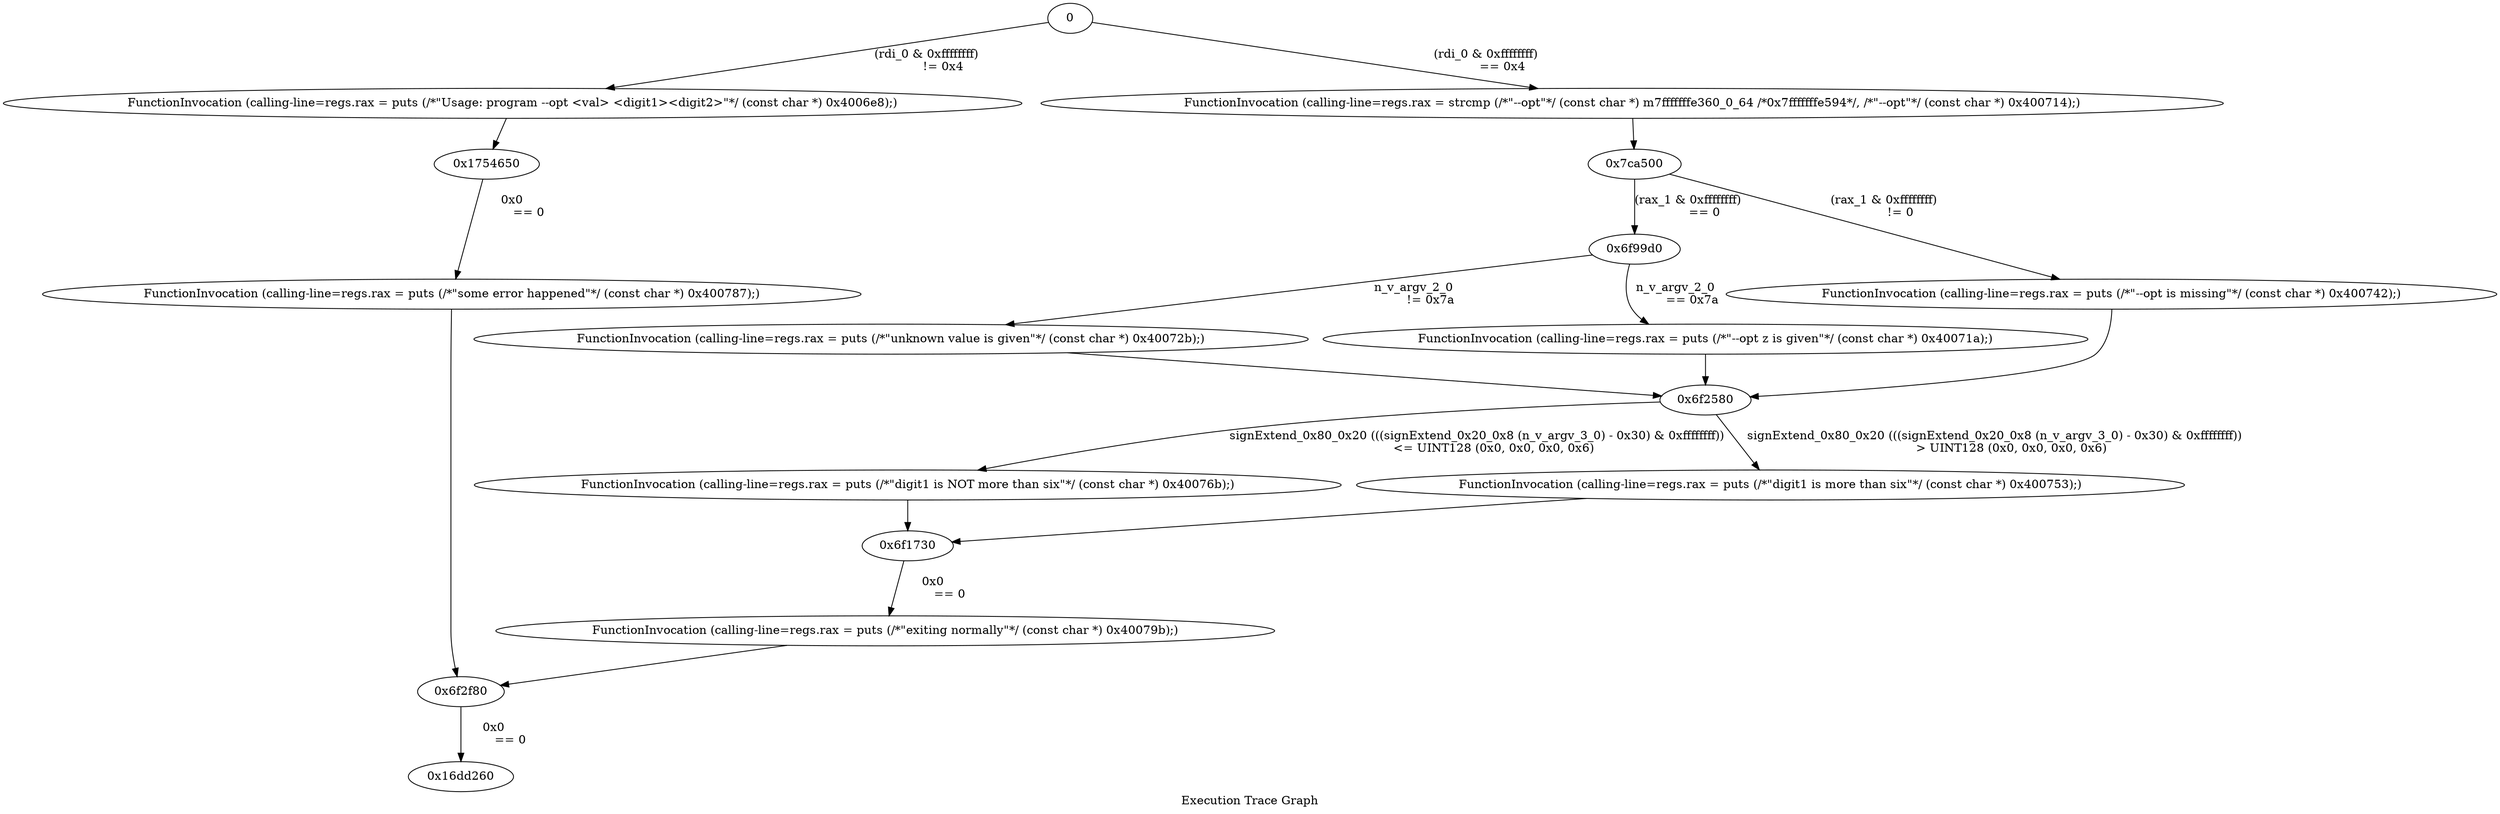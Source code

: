 digraph "Execution Trace Graph" {
	label="Execution Trace Graph";

	Node0 [label = "0"];
	Node0x6f1730 [label = "0x6f1730"];
	Node0x6f2580 [label = "0x6f2580"];
	Node0x6f2f80 [label = "0x6f2f80"];
	Node0x6f99d0 [label = "0x6f99d0"];
	Node0x6fcca0 [label = "FunctionInvocation (calling-line=regs.rax = puts (/*\"exiting normally\"*/ (const char *) 0x40079b);)"];
	Node0x718950 [label = "FunctionInvocation (calling-line=regs.rax = puts (/*\"digit1 is NOT more than six\"*/ (const char *) 0x40076b);)"];
	Node0x76ceb0 [label = "FunctionInvocation (calling-line=regs.rax = puts (/*\"digit1 is more than six\"*/ (const char *) 0x400753);)"];
	Node0x7ca500 [label = "0x7ca500"];
	Node0x7df0d0 [label = "FunctionInvocation (calling-line=regs.rax = puts (/*\"Usage: program --opt <val> <digit1><digit2>\"*/ (const char *) 0x4006e8);)"];
	Node0x8e50b0 [label = "FunctionInvocation (calling-line=regs.rax = puts (/*\"some error happened\"*/ (const char *) 0x400787);)"];
	Node0x94e090 [label = "FunctionInvocation (calling-line=regs.rax = puts (/*\"unknown value is given\"*/ (const char *) 0x40072b);)"];
	Node0x16dd260 [label = "0x16dd260"];
	Node0x1754650 [label = "0x1754650"];
	Node0x177a350 [label = "FunctionInvocation (calling-line=regs.rax = strcmp (/*\"--opt\"*/ (const char *) m7fffffffe360_0_64 /*0x7fffffffe594*/, /*\"--opt\"*/ (const char *) 0x400714);)"];
	Node0x17a71a0 [label = "FunctionInvocation (calling-line=regs.rax = puts (/*\"--opt z is given\"*/ (const char *) 0x40071a);)"];
	Node0x17af450 [label = "FunctionInvocation (calling-line=regs.rax = puts (/*\"--opt is missing\"*/ (const char *) 0x400742);)"];
	Node0 -> Node0x177a350 [label = "(rdi_0 & 0xffffffff)
	 == 0x4"];
	Node0x177a350 -> Node0x7ca500 [label = ""];
	Node0 -> Node0x7df0d0 [label = "(rdi_0 & 0xffffffff)
	 != 0x4"];
	Node0x7df0d0 -> Node0x1754650 [label = ""];
	Node0x7ca500 -> Node0x6f99d0 [label = "(rax_1 & 0xffffffff)
	 == 0"];
	Node0x7ca500 -> Node0x17af450 [label = "(rax_1 & 0xffffffff)
	 != 0"];
	Node0x17af450 -> Node0x6f2580 [label = ""];
	Node0x1754650 -> Node0x8e50b0 [label = "0x0
	 == 0"];
	Node0x8e50b0 -> Node0x6f2f80 [label = ""];
	Node0x6f99d0 -> Node0x94e090 [label = "n_v_argv_2_0
	 != 0x7a"];
	Node0x94e090 -> Node0x6f2580 [label = ""];
	Node0x6f99d0 -> Node0x17a71a0 [label = "n_v_argv_2_0
	 == 0x7a"];
	Node0x17a71a0 -> Node0x6f2580 [label = ""];
	Node0x6f2580 -> Node0x718950 [label = "signExtend_0x80_0x20 (((signExtend_0x20_0x8 (n_v_argv_3_0) - 0x30) & 0xffffffff))
	 <= UINT128 (0x0, 0x0, 0x0, 0x6)"];
	Node0x718950 -> Node0x6f1730 [label = ""];
	Node0x6f2580 -> Node0x76ceb0 [label = "signExtend_0x80_0x20 (((signExtend_0x20_0x8 (n_v_argv_3_0) - 0x30) & 0xffffffff))
	 > UINT128 (0x0, 0x0, 0x0, 0x6)"];
	Node0x76ceb0 -> Node0x6f1730 [label = ""];
	Node0x6f2f80 -> Node0x16dd260 [label = "0x0
	 == 0"];
	Node0x6f1730 -> Node0x6fcca0 [label = "0x0
	 == 0"];
	Node0x6fcca0 -> Node0x6f2f80 [label = ""];
}
